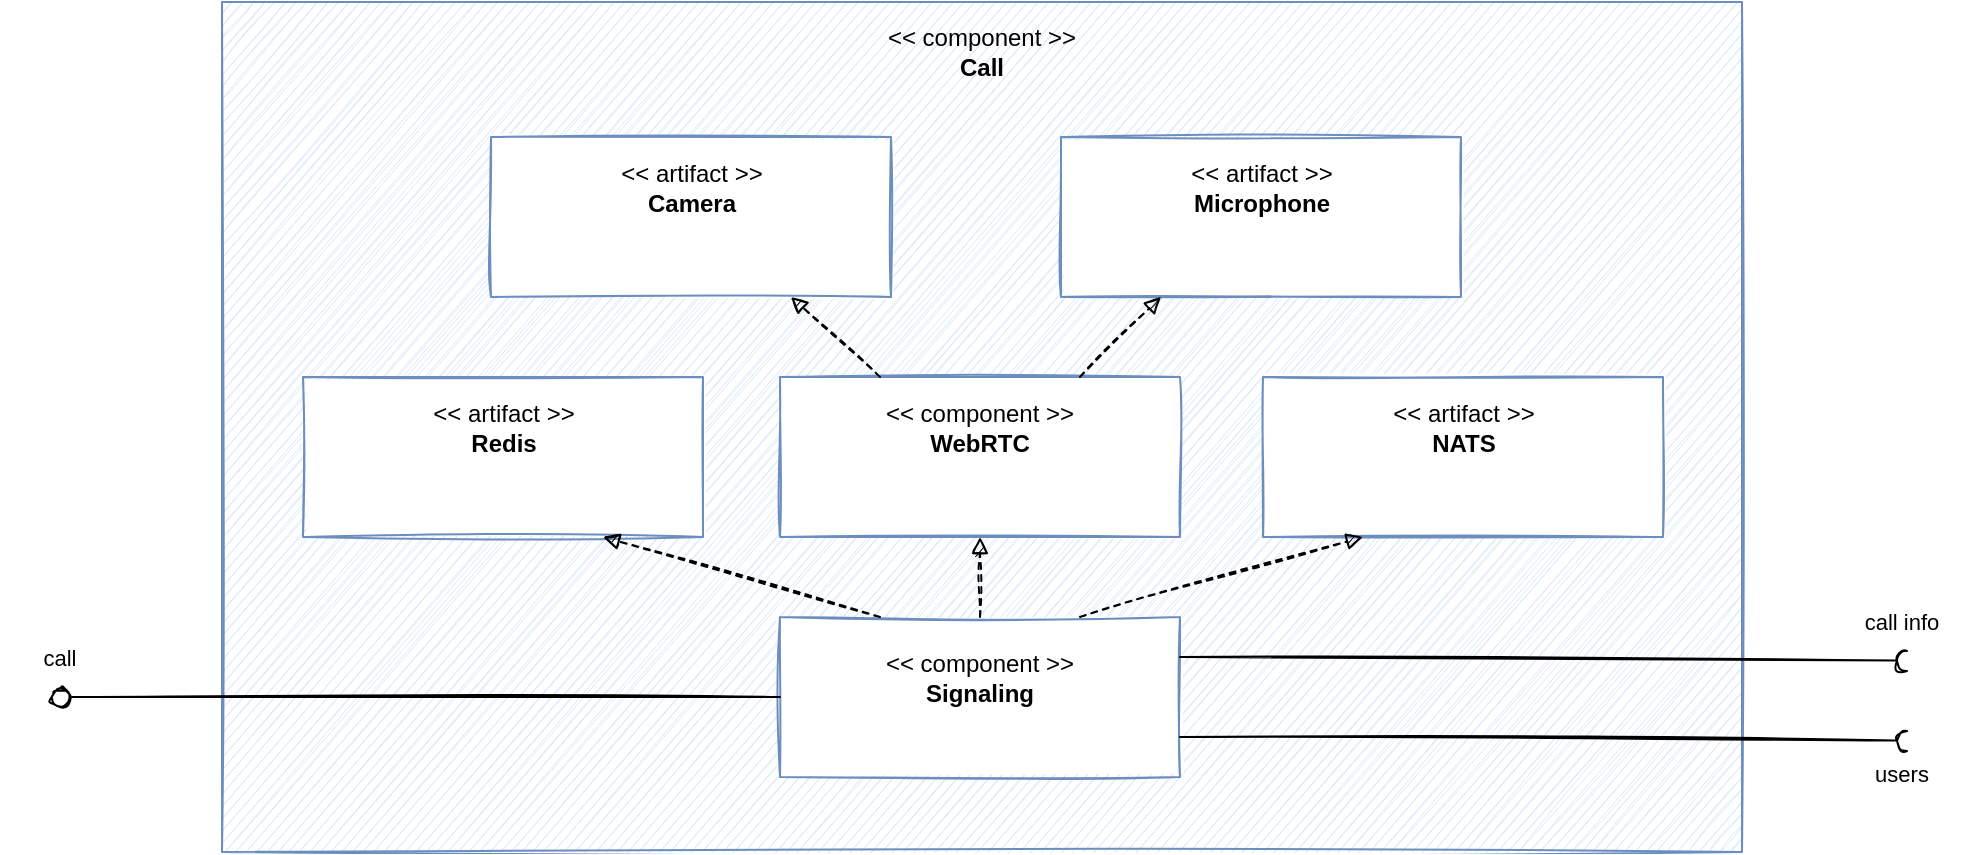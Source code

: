 <mxfile version="20.0.3" type="device"><diagram id="C8rlXH7VphF8d7YjQnWW" name="Page-1"><mxGraphModel dx="2288" dy="1316" grid="1" gridSize="10" guides="1" tooltips="1" connect="1" arrows="1" fold="1" page="1" pageScale="1" pageWidth="850" pageHeight="1100" math="0" shadow="0"><root><mxCell id="0"/><mxCell id="1" parent="0"/><mxCell id="ptSCs-bb1mGewk6OsEbm-1" value="" style="rounded=0;whiteSpace=wrap;html=1;sketch=1;fillColor=#dae8fc;strokeColor=#6c8ebf;" parent="1" vertex="1"><mxGeometry x="-369" y="338" width="760" height="425" as="geometry"/></mxCell><mxCell id="ptSCs-bb1mGewk6OsEbm-2" value="&amp;lt;&amp;lt; component &amp;gt;&amp;gt;&lt;br&gt;&lt;b&gt;Call&lt;/b&gt;" style="text;html=1;strokeColor=none;fillColor=none;align=center;verticalAlign=middle;whiteSpace=wrap;rounded=0;sketch=1;" parent="1" vertex="1"><mxGeometry x="-44" y="345.5" width="110" height="35" as="geometry"/></mxCell><mxCell id="o5PDDENAPn6Sf7iJCetG-1" value="" style="rounded=0;whiteSpace=wrap;html=1;sketch=1;fillColor=default;strokeColor=#6c8ebf;" vertex="1" parent="1"><mxGeometry x="-90" y="525.5" width="200" height="80" as="geometry"/></mxCell><mxCell id="o5PDDENAPn6Sf7iJCetG-2" value="&amp;lt;&amp;lt; component &amp;gt;&amp;gt;&lt;br&gt;&lt;b&gt;WebRTC&lt;/b&gt;" style="text;html=1;strokeColor=none;fillColor=none;align=center;verticalAlign=middle;whiteSpace=wrap;rounded=0;sketch=1;" vertex="1" parent="1"><mxGeometry x="-45" y="535.5" width="110" height="30" as="geometry"/></mxCell><mxCell id="o5PDDENAPn6Sf7iJCetG-3" value="" style="rounded=0;whiteSpace=wrap;html=1;sketch=1;fillColor=default;strokeColor=#6c8ebf;" vertex="1" parent="1"><mxGeometry x="-90" y="645.5" width="200" height="80" as="geometry"/></mxCell><mxCell id="o5PDDENAPn6Sf7iJCetG-4" value="&amp;lt;&amp;lt; component &amp;gt;&amp;gt;&lt;br&gt;&lt;b&gt;Signaling&lt;/b&gt;" style="text;html=1;strokeColor=none;fillColor=none;align=center;verticalAlign=middle;whiteSpace=wrap;rounded=0;sketch=1;" vertex="1" parent="1"><mxGeometry x="-45" y="660.5" width="110" height="30" as="geometry"/></mxCell><mxCell id="o5PDDENAPn6Sf7iJCetG-5" value="" style="rounded=0;whiteSpace=wrap;html=1;sketch=1;fillColor=default;strokeColor=#6c8ebf;" vertex="1" parent="1"><mxGeometry x="-328.5" y="525.5" width="200" height="80" as="geometry"/></mxCell><mxCell id="o5PDDENAPn6Sf7iJCetG-6" value="&amp;lt;&amp;lt; artifact &amp;gt;&amp;gt;&lt;br&gt;&lt;b&gt;Redis&lt;/b&gt;" style="text;html=1;strokeColor=none;fillColor=none;align=center;verticalAlign=middle;whiteSpace=wrap;rounded=0;sketch=1;" vertex="1" parent="1"><mxGeometry x="-283.5" y="535.5" width="110" height="30" as="geometry"/></mxCell><mxCell id="o5PDDENAPn6Sf7iJCetG-7" value="" style="rounded=0;whiteSpace=wrap;html=1;sketch=1;fillColor=default;strokeColor=#6c8ebf;" vertex="1" parent="1"><mxGeometry x="151.5" y="525.5" width="200" height="80" as="geometry"/></mxCell><mxCell id="o5PDDENAPn6Sf7iJCetG-8" value="&amp;lt;&amp;lt; artifact &amp;gt;&amp;gt;&lt;br&gt;&lt;b&gt;NATS&lt;/b&gt;" style="text;html=1;strokeColor=none;fillColor=none;align=center;verticalAlign=middle;whiteSpace=wrap;rounded=0;sketch=1;" vertex="1" parent="1"><mxGeometry x="196.5" y="535.5" width="110" height="30" as="geometry"/></mxCell><mxCell id="o5PDDENAPn6Sf7iJCetG-9" value="" style="rounded=0;whiteSpace=wrap;html=1;sketch=1;fillColor=default;strokeColor=#6c8ebf;" vertex="1" parent="1"><mxGeometry x="-234.5" y="405.5" width="200" height="80" as="geometry"/></mxCell><mxCell id="o5PDDENAPn6Sf7iJCetG-10" value="&amp;lt;&amp;lt; artifact &amp;gt;&amp;gt;&lt;br&gt;&lt;b&gt;Camera&lt;/b&gt;" style="text;html=1;strokeColor=none;fillColor=none;align=center;verticalAlign=middle;whiteSpace=wrap;rounded=0;sketch=1;" vertex="1" parent="1"><mxGeometry x="-189.5" y="415.5" width="110" height="30" as="geometry"/></mxCell><mxCell id="o5PDDENAPn6Sf7iJCetG-11" value="" style="rounded=0;whiteSpace=wrap;html=1;sketch=1;fillColor=default;strokeColor=#6c8ebf;" vertex="1" parent="1"><mxGeometry x="50.5" y="405.5" width="200" height="80" as="geometry"/></mxCell><mxCell id="o5PDDENAPn6Sf7iJCetG-12" value="&amp;lt;&amp;lt; artifact &amp;gt;&amp;gt;&lt;br&gt;&lt;b&gt;Microphone&lt;/b&gt;" style="text;html=1;strokeColor=none;fillColor=none;align=center;verticalAlign=middle;whiteSpace=wrap;rounded=0;sketch=1;" vertex="1" parent="1"><mxGeometry x="95.5" y="415.5" width="110" height="30" as="geometry"/></mxCell><mxCell id="o5PDDENAPn6Sf7iJCetG-13" value="" style="html=1;verticalAlign=bottom;labelBackgroundColor=none;endArrow=block;endFill=1;dashed=1;sketch=1;fontSize=11;exitX=0.75;exitY=0;exitDx=0;exitDy=0;entryX=0.25;entryY=1;entryDx=0;entryDy=0;" edge="1" parent="1" source="o5PDDENAPn6Sf7iJCetG-1" target="o5PDDENAPn6Sf7iJCetG-11"><mxGeometry width="160" relative="1" as="geometry"><mxPoint x="71.5" y="440.5" as="sourcePoint"/><mxPoint x="72" y="270.5" as="targetPoint"/><Array as="points"/></mxGeometry></mxCell><mxCell id="o5PDDENAPn6Sf7iJCetG-14" value="" style="html=1;verticalAlign=bottom;labelBackgroundColor=none;endArrow=block;endFill=1;dashed=1;sketch=1;fontSize=11;exitX=0.25;exitY=0;exitDx=0;exitDy=0;entryX=0.75;entryY=1;entryDx=0;entryDy=0;" edge="1" parent="1" source="o5PDDENAPn6Sf7iJCetG-1" target="o5PDDENAPn6Sf7iJCetG-9"><mxGeometry width="160" relative="1" as="geometry"><mxPoint x="70" y="545.5" as="sourcePoint"/><mxPoint x="160.5" y="485.5" as="targetPoint"/><Array as="points"/></mxGeometry></mxCell><mxCell id="o5PDDENAPn6Sf7iJCetG-15" value="" style="html=1;verticalAlign=bottom;labelBackgroundColor=none;endArrow=block;endFill=1;dashed=1;sketch=1;fontSize=11;exitX=0.5;exitY=0;exitDx=0;exitDy=0;entryX=0.5;entryY=1;entryDx=0;entryDy=0;" edge="1" parent="1" source="o5PDDENAPn6Sf7iJCetG-3" target="o5PDDENAPn6Sf7iJCetG-1"><mxGeometry width="160" relative="1" as="geometry"><mxPoint x="70" y="545.5" as="sourcePoint"/><mxPoint x="110.5" y="485.5" as="targetPoint"/><Array as="points"/></mxGeometry></mxCell><mxCell id="o5PDDENAPn6Sf7iJCetG-16" value="" style="html=1;verticalAlign=bottom;labelBackgroundColor=none;endArrow=block;endFill=1;dashed=1;sketch=1;fontSize=11;exitX=0.75;exitY=0;exitDx=0;exitDy=0;entryX=0.25;entryY=1;entryDx=0;entryDy=0;" edge="1" parent="1" source="o5PDDENAPn6Sf7iJCetG-3" target="o5PDDENAPn6Sf7iJCetG-7"><mxGeometry width="160" relative="1" as="geometry"><mxPoint x="70" y="535.5" as="sourcePoint"/><mxPoint x="110.5" y="495.5" as="targetPoint"/><Array as="points"/></mxGeometry></mxCell><mxCell id="o5PDDENAPn6Sf7iJCetG-17" value="" style="html=1;verticalAlign=bottom;labelBackgroundColor=none;endArrow=block;endFill=1;dashed=1;sketch=1;fontSize=11;exitX=0.25;exitY=0;exitDx=0;exitDy=0;entryX=0.75;entryY=1;entryDx=0;entryDy=0;" edge="1" parent="1" source="o5PDDENAPn6Sf7iJCetG-3" target="o5PDDENAPn6Sf7iJCetG-5"><mxGeometry width="160" relative="1" as="geometry"><mxPoint x="-30" y="535.5" as="sourcePoint"/><mxPoint x="-74.5" y="495.5" as="targetPoint"/><Array as="points"/></mxGeometry></mxCell><mxCell id="o5PDDENAPn6Sf7iJCetG-18" value="" style="shape=requiredInterface;html=1;fontSize=12;align=center;fillColor=default;points=[];aspect=fixed;resizable=0;verticalAlign=middle;labelPosition=center;verticalLabelPosition=top;flipH=1;sketch=1;" vertex="1" parent="1"><mxGeometry x="468.5" y="662.5" width="5" height="10" as="geometry"/></mxCell><mxCell id="o5PDDENAPn6Sf7iJCetG-19" value="" style="endArrow=none;html=1;sketch=1;exitX=1;exitY=0.25;exitDx=0;exitDy=0;entryX=1.115;entryY=0.481;entryDx=0;entryDy=0;entryPerimeter=0;" edge="1" parent="1" target="o5PDDENAPn6Sf7iJCetG-18" source="o5PDDENAPn6Sf7iJCetG-3"><mxGeometry width="50" height="50" relative="1" as="geometry"><mxPoint x="126.5" y="699.5" as="sourcePoint"/><mxPoint x="246.5" y="669.5" as="targetPoint"/></mxGeometry></mxCell><mxCell id="o5PDDENAPn6Sf7iJCetG-20" value="call info" style="text;html=1;strokeColor=none;fillColor=none;align=center;verticalAlign=middle;whiteSpace=wrap;rounded=0;sketch=1;fontSize=11;" vertex="1" parent="1"><mxGeometry x="441" y="632.5" width="60" height="30" as="geometry"/></mxCell><mxCell id="o5PDDENAPn6Sf7iJCetG-21" value="" style="endArrow=none;html=1;sketch=1;exitX=0;exitY=0.5;exitDx=0;exitDy=0;entryX=1;entryY=0.5;entryDx=0;entryDy=0;" edge="1" parent="1" target="o5PDDENAPn6Sf7iJCetG-22" source="o5PDDENAPn6Sf7iJCetG-3"><mxGeometry width="50" height="50" relative="1" as="geometry"><mxPoint x="-184.5" y="680.5" as="sourcePoint"/><mxPoint x="-424.5" y="680.5" as="targetPoint"/></mxGeometry></mxCell><mxCell id="o5PDDENAPn6Sf7iJCetG-22" value="" style="ellipse;whiteSpace=wrap;html=1;aspect=fixed;sketch=1;fillColor=default;" vertex="1" parent="1"><mxGeometry x="-455" y="680.5" width="10" height="10" as="geometry"/></mxCell><mxCell id="o5PDDENAPn6Sf7iJCetG-23" value="call" style="text;html=1;strokeColor=none;fillColor=none;align=center;verticalAlign=middle;whiteSpace=wrap;rounded=0;sketch=1;fontSize=11;" vertex="1" parent="1"><mxGeometry x="-480" y="650.5" width="60" height="30" as="geometry"/></mxCell><mxCell id="o5PDDENAPn6Sf7iJCetG-24" value="" style="shape=requiredInterface;html=1;fontSize=12;align=center;fillColor=default;points=[];aspect=fixed;resizable=0;verticalAlign=middle;labelPosition=center;verticalLabelPosition=top;flipH=1;sketch=1;" vertex="1" parent="1"><mxGeometry x="468.5" y="702.5" width="5" height="10" as="geometry"/></mxCell><mxCell id="o5PDDENAPn6Sf7iJCetG-25" value="" style="endArrow=none;html=1;sketch=1;exitX=1;exitY=0.75;exitDx=0;exitDy=0;entryX=1.115;entryY=0.481;entryDx=0;entryDy=0;entryPerimeter=0;" edge="1" parent="1" target="o5PDDENAPn6Sf7iJCetG-24" source="o5PDDENAPn6Sf7iJCetG-3"><mxGeometry width="50" height="50" relative="1" as="geometry"><mxPoint x="125" y="675.5" as="sourcePoint"/><mxPoint x="256.5" y="679.5" as="targetPoint"/></mxGeometry></mxCell><mxCell id="o5PDDENAPn6Sf7iJCetG-26" value="users" style="text;html=1;strokeColor=none;fillColor=none;align=center;verticalAlign=middle;whiteSpace=wrap;rounded=0;sketch=1;fontSize=11;" vertex="1" parent="1"><mxGeometry x="441" y="708.5" width="60" height="30" as="geometry"/></mxCell></root></mxGraphModel></diagram></mxfile>